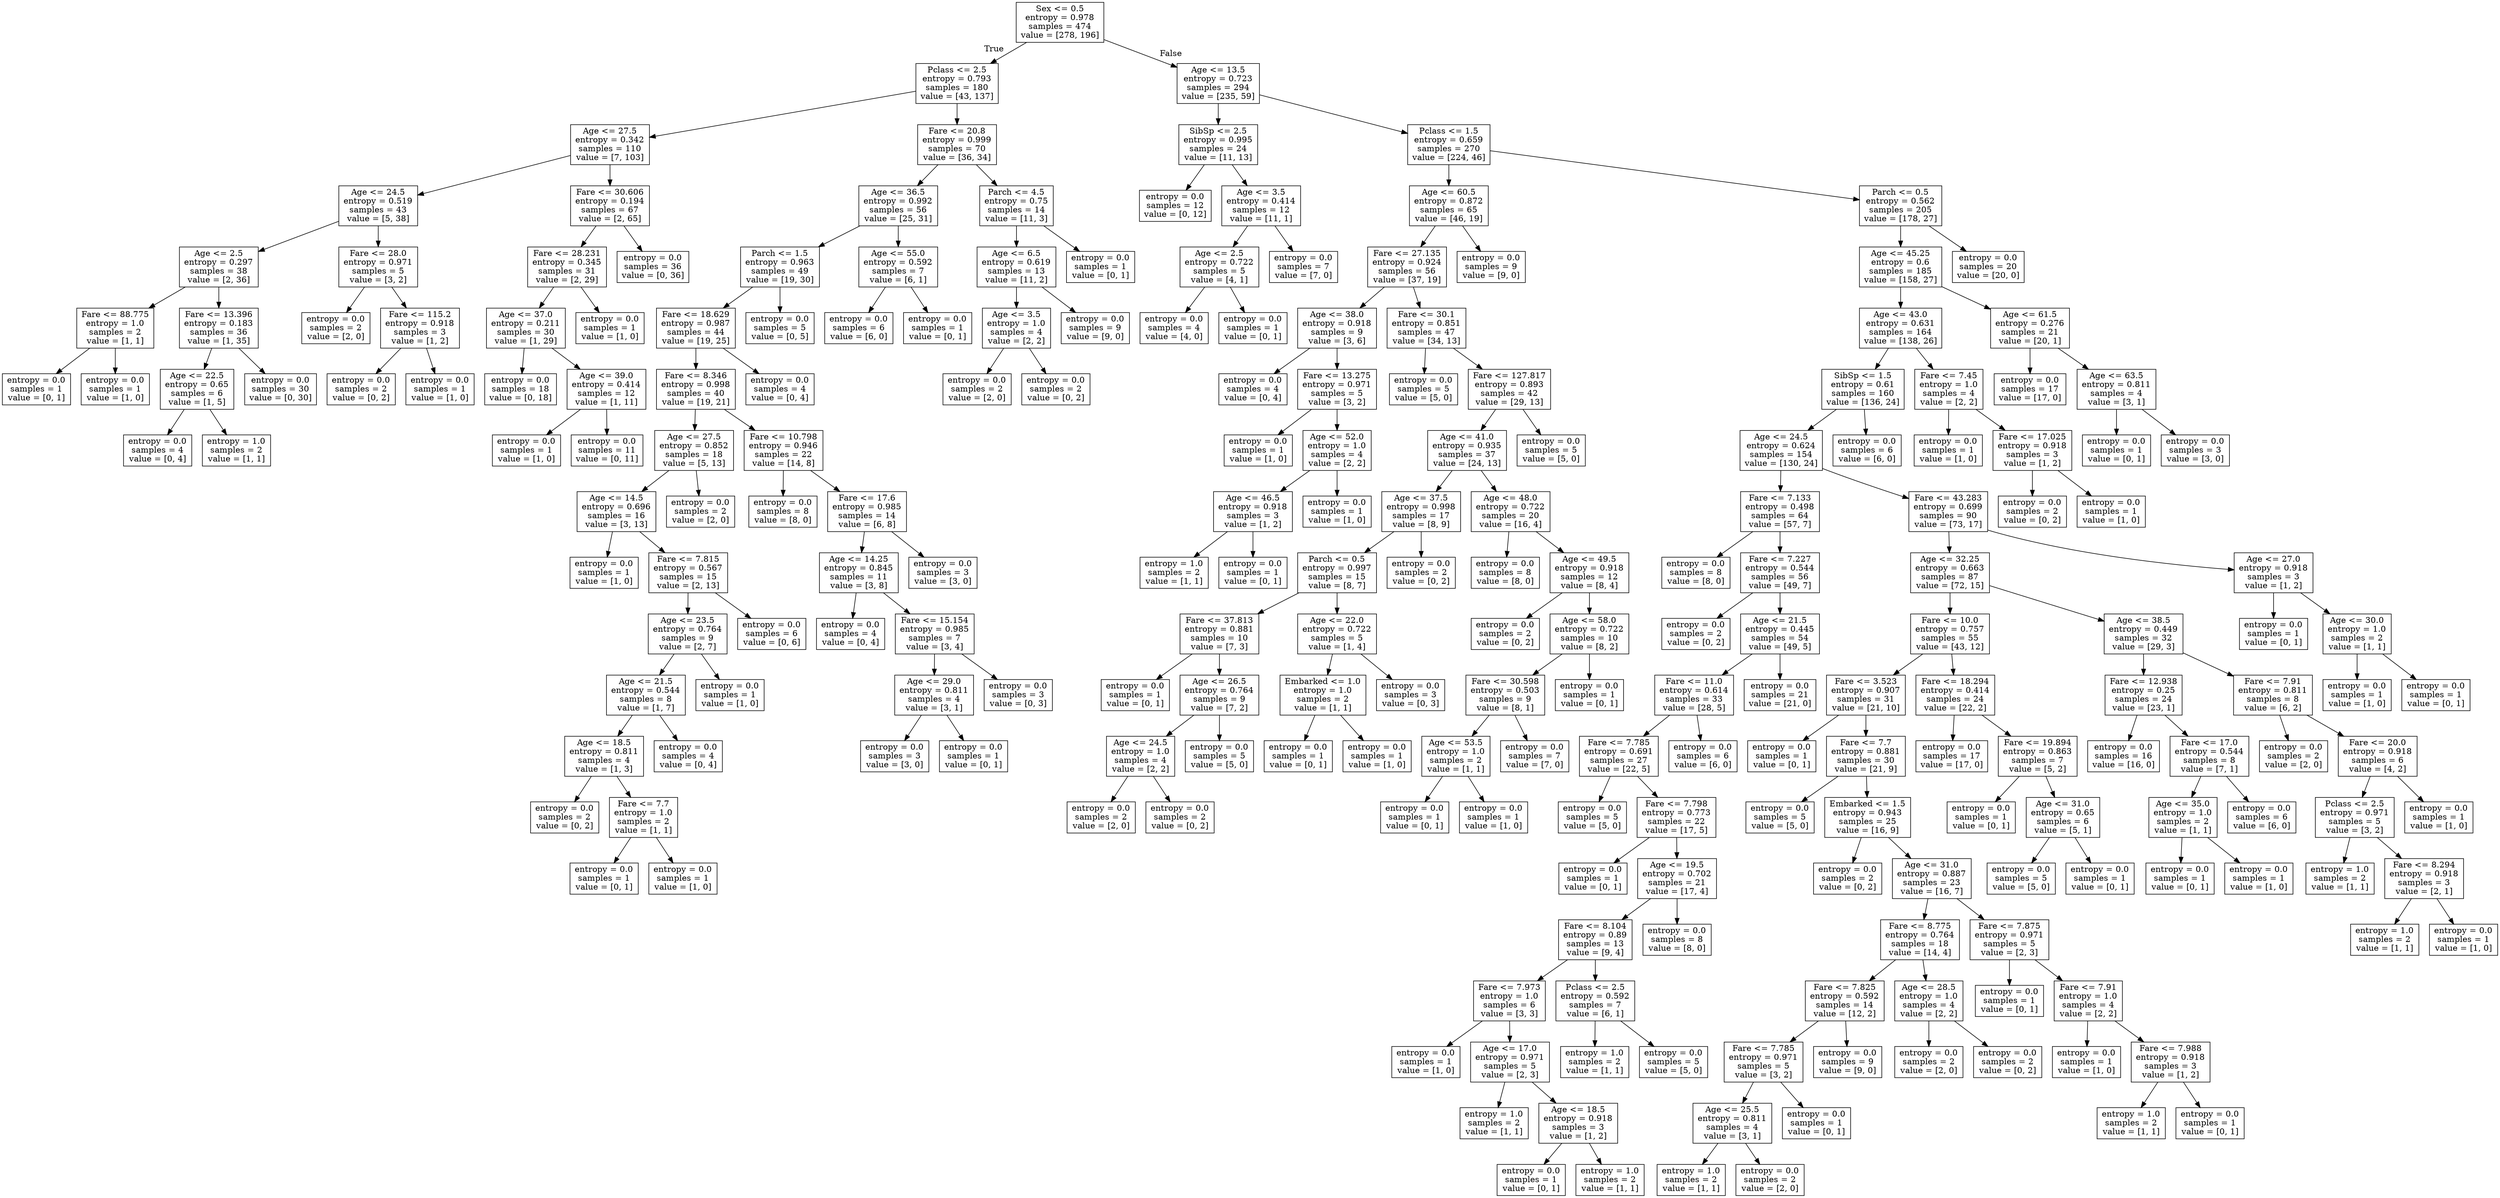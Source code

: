 digraph Tree {
node [shape=box] ;
0 [label="Sex <= 0.5\nentropy = 0.978\nsamples = 474\nvalue = [278, 196]"] ;
1 [label="Pclass <= 2.5\nentropy = 0.793\nsamples = 180\nvalue = [43, 137]"] ;
0 -> 1 [labeldistance=2.5, labelangle=45, headlabel="True"] ;
2 [label="Age <= 27.5\nentropy = 0.342\nsamples = 110\nvalue = [7, 103]"] ;
1 -> 2 ;
3 [label="Age <= 24.5\nentropy = 0.519\nsamples = 43\nvalue = [5, 38]"] ;
2 -> 3 ;
4 [label="Age <= 2.5\nentropy = 0.297\nsamples = 38\nvalue = [2, 36]"] ;
3 -> 4 ;
5 [label="Fare <= 88.775\nentropy = 1.0\nsamples = 2\nvalue = [1, 1]"] ;
4 -> 5 ;
6 [label="entropy = 0.0\nsamples = 1\nvalue = [0, 1]"] ;
5 -> 6 ;
7 [label="entropy = 0.0\nsamples = 1\nvalue = [1, 0]"] ;
5 -> 7 ;
8 [label="Fare <= 13.396\nentropy = 0.183\nsamples = 36\nvalue = [1, 35]"] ;
4 -> 8 ;
9 [label="Age <= 22.5\nentropy = 0.65\nsamples = 6\nvalue = [1, 5]"] ;
8 -> 9 ;
10 [label="entropy = 0.0\nsamples = 4\nvalue = [0, 4]"] ;
9 -> 10 ;
11 [label="entropy = 1.0\nsamples = 2\nvalue = [1, 1]"] ;
9 -> 11 ;
12 [label="entropy = 0.0\nsamples = 30\nvalue = [0, 30]"] ;
8 -> 12 ;
13 [label="Fare <= 28.0\nentropy = 0.971\nsamples = 5\nvalue = [3, 2]"] ;
3 -> 13 ;
14 [label="entropy = 0.0\nsamples = 2\nvalue = [2, 0]"] ;
13 -> 14 ;
15 [label="Fare <= 115.2\nentropy = 0.918\nsamples = 3\nvalue = [1, 2]"] ;
13 -> 15 ;
16 [label="entropy = 0.0\nsamples = 2\nvalue = [0, 2]"] ;
15 -> 16 ;
17 [label="entropy = 0.0\nsamples = 1\nvalue = [1, 0]"] ;
15 -> 17 ;
18 [label="Fare <= 30.606\nentropy = 0.194\nsamples = 67\nvalue = [2, 65]"] ;
2 -> 18 ;
19 [label="Fare <= 28.231\nentropy = 0.345\nsamples = 31\nvalue = [2, 29]"] ;
18 -> 19 ;
20 [label="Age <= 37.0\nentropy = 0.211\nsamples = 30\nvalue = [1, 29]"] ;
19 -> 20 ;
21 [label="entropy = 0.0\nsamples = 18\nvalue = [0, 18]"] ;
20 -> 21 ;
22 [label="Age <= 39.0\nentropy = 0.414\nsamples = 12\nvalue = [1, 11]"] ;
20 -> 22 ;
23 [label="entropy = 0.0\nsamples = 1\nvalue = [1, 0]"] ;
22 -> 23 ;
24 [label="entropy = 0.0\nsamples = 11\nvalue = [0, 11]"] ;
22 -> 24 ;
25 [label="entropy = 0.0\nsamples = 1\nvalue = [1, 0]"] ;
19 -> 25 ;
26 [label="entropy = 0.0\nsamples = 36\nvalue = [0, 36]"] ;
18 -> 26 ;
27 [label="Fare <= 20.8\nentropy = 0.999\nsamples = 70\nvalue = [36, 34]"] ;
1 -> 27 ;
28 [label="Age <= 36.5\nentropy = 0.992\nsamples = 56\nvalue = [25, 31]"] ;
27 -> 28 ;
29 [label="Parch <= 1.5\nentropy = 0.963\nsamples = 49\nvalue = [19, 30]"] ;
28 -> 29 ;
30 [label="Fare <= 18.629\nentropy = 0.987\nsamples = 44\nvalue = [19, 25]"] ;
29 -> 30 ;
31 [label="Fare <= 8.346\nentropy = 0.998\nsamples = 40\nvalue = [19, 21]"] ;
30 -> 31 ;
32 [label="Age <= 27.5\nentropy = 0.852\nsamples = 18\nvalue = [5, 13]"] ;
31 -> 32 ;
33 [label="Age <= 14.5\nentropy = 0.696\nsamples = 16\nvalue = [3, 13]"] ;
32 -> 33 ;
34 [label="entropy = 0.0\nsamples = 1\nvalue = [1, 0]"] ;
33 -> 34 ;
35 [label="Fare <= 7.815\nentropy = 0.567\nsamples = 15\nvalue = [2, 13]"] ;
33 -> 35 ;
36 [label="Age <= 23.5\nentropy = 0.764\nsamples = 9\nvalue = [2, 7]"] ;
35 -> 36 ;
37 [label="Age <= 21.5\nentropy = 0.544\nsamples = 8\nvalue = [1, 7]"] ;
36 -> 37 ;
38 [label="Age <= 18.5\nentropy = 0.811\nsamples = 4\nvalue = [1, 3]"] ;
37 -> 38 ;
39 [label="entropy = 0.0\nsamples = 2\nvalue = [0, 2]"] ;
38 -> 39 ;
40 [label="Fare <= 7.7\nentropy = 1.0\nsamples = 2\nvalue = [1, 1]"] ;
38 -> 40 ;
41 [label="entropy = 0.0\nsamples = 1\nvalue = [0, 1]"] ;
40 -> 41 ;
42 [label="entropy = 0.0\nsamples = 1\nvalue = [1, 0]"] ;
40 -> 42 ;
43 [label="entropy = 0.0\nsamples = 4\nvalue = [0, 4]"] ;
37 -> 43 ;
44 [label="entropy = 0.0\nsamples = 1\nvalue = [1, 0]"] ;
36 -> 44 ;
45 [label="entropy = 0.0\nsamples = 6\nvalue = [0, 6]"] ;
35 -> 45 ;
46 [label="entropy = 0.0\nsamples = 2\nvalue = [2, 0]"] ;
32 -> 46 ;
47 [label="Fare <= 10.798\nentropy = 0.946\nsamples = 22\nvalue = [14, 8]"] ;
31 -> 47 ;
48 [label="entropy = 0.0\nsamples = 8\nvalue = [8, 0]"] ;
47 -> 48 ;
49 [label="Fare <= 17.6\nentropy = 0.985\nsamples = 14\nvalue = [6, 8]"] ;
47 -> 49 ;
50 [label="Age <= 14.25\nentropy = 0.845\nsamples = 11\nvalue = [3, 8]"] ;
49 -> 50 ;
51 [label="entropy = 0.0\nsamples = 4\nvalue = [0, 4]"] ;
50 -> 51 ;
52 [label="Fare <= 15.154\nentropy = 0.985\nsamples = 7\nvalue = [3, 4]"] ;
50 -> 52 ;
53 [label="Age <= 29.0\nentropy = 0.811\nsamples = 4\nvalue = [3, 1]"] ;
52 -> 53 ;
54 [label="entropy = 0.0\nsamples = 3\nvalue = [3, 0]"] ;
53 -> 54 ;
55 [label="entropy = 0.0\nsamples = 1\nvalue = [0, 1]"] ;
53 -> 55 ;
56 [label="entropy = 0.0\nsamples = 3\nvalue = [0, 3]"] ;
52 -> 56 ;
57 [label="entropy = 0.0\nsamples = 3\nvalue = [3, 0]"] ;
49 -> 57 ;
58 [label="entropy = 0.0\nsamples = 4\nvalue = [0, 4]"] ;
30 -> 58 ;
59 [label="entropy = 0.0\nsamples = 5\nvalue = [0, 5]"] ;
29 -> 59 ;
60 [label="Age <= 55.0\nentropy = 0.592\nsamples = 7\nvalue = [6, 1]"] ;
28 -> 60 ;
61 [label="entropy = 0.0\nsamples = 6\nvalue = [6, 0]"] ;
60 -> 61 ;
62 [label="entropy = 0.0\nsamples = 1\nvalue = [0, 1]"] ;
60 -> 62 ;
63 [label="Parch <= 4.5\nentropy = 0.75\nsamples = 14\nvalue = [11, 3]"] ;
27 -> 63 ;
64 [label="Age <= 6.5\nentropy = 0.619\nsamples = 13\nvalue = [11, 2]"] ;
63 -> 64 ;
65 [label="Age <= 3.5\nentropy = 1.0\nsamples = 4\nvalue = [2, 2]"] ;
64 -> 65 ;
66 [label="entropy = 0.0\nsamples = 2\nvalue = [2, 0]"] ;
65 -> 66 ;
67 [label="entropy = 0.0\nsamples = 2\nvalue = [0, 2]"] ;
65 -> 67 ;
68 [label="entropy = 0.0\nsamples = 9\nvalue = [9, 0]"] ;
64 -> 68 ;
69 [label="entropy = 0.0\nsamples = 1\nvalue = [0, 1]"] ;
63 -> 69 ;
70 [label="Age <= 13.5\nentropy = 0.723\nsamples = 294\nvalue = [235, 59]"] ;
0 -> 70 [labeldistance=2.5, labelangle=-45, headlabel="False"] ;
71 [label="SibSp <= 2.5\nentropy = 0.995\nsamples = 24\nvalue = [11, 13]"] ;
70 -> 71 ;
72 [label="entropy = 0.0\nsamples = 12\nvalue = [0, 12]"] ;
71 -> 72 ;
73 [label="Age <= 3.5\nentropy = 0.414\nsamples = 12\nvalue = [11, 1]"] ;
71 -> 73 ;
74 [label="Age <= 2.5\nentropy = 0.722\nsamples = 5\nvalue = [4, 1]"] ;
73 -> 74 ;
75 [label="entropy = 0.0\nsamples = 4\nvalue = [4, 0]"] ;
74 -> 75 ;
76 [label="entropy = 0.0\nsamples = 1\nvalue = [0, 1]"] ;
74 -> 76 ;
77 [label="entropy = 0.0\nsamples = 7\nvalue = [7, 0]"] ;
73 -> 77 ;
78 [label="Pclass <= 1.5\nentropy = 0.659\nsamples = 270\nvalue = [224, 46]"] ;
70 -> 78 ;
79 [label="Age <= 60.5\nentropy = 0.872\nsamples = 65\nvalue = [46, 19]"] ;
78 -> 79 ;
80 [label="Fare <= 27.135\nentropy = 0.924\nsamples = 56\nvalue = [37, 19]"] ;
79 -> 80 ;
81 [label="Age <= 38.0\nentropy = 0.918\nsamples = 9\nvalue = [3, 6]"] ;
80 -> 81 ;
82 [label="entropy = 0.0\nsamples = 4\nvalue = [0, 4]"] ;
81 -> 82 ;
83 [label="Fare <= 13.275\nentropy = 0.971\nsamples = 5\nvalue = [3, 2]"] ;
81 -> 83 ;
84 [label="entropy = 0.0\nsamples = 1\nvalue = [1, 0]"] ;
83 -> 84 ;
85 [label="Age <= 52.0\nentropy = 1.0\nsamples = 4\nvalue = [2, 2]"] ;
83 -> 85 ;
86 [label="Age <= 46.5\nentropy = 0.918\nsamples = 3\nvalue = [1, 2]"] ;
85 -> 86 ;
87 [label="entropy = 1.0\nsamples = 2\nvalue = [1, 1]"] ;
86 -> 87 ;
88 [label="entropy = 0.0\nsamples = 1\nvalue = [0, 1]"] ;
86 -> 88 ;
89 [label="entropy = 0.0\nsamples = 1\nvalue = [1, 0]"] ;
85 -> 89 ;
90 [label="Fare <= 30.1\nentropy = 0.851\nsamples = 47\nvalue = [34, 13]"] ;
80 -> 90 ;
91 [label="entropy = 0.0\nsamples = 5\nvalue = [5, 0]"] ;
90 -> 91 ;
92 [label="Fare <= 127.817\nentropy = 0.893\nsamples = 42\nvalue = [29, 13]"] ;
90 -> 92 ;
93 [label="Age <= 41.0\nentropy = 0.935\nsamples = 37\nvalue = [24, 13]"] ;
92 -> 93 ;
94 [label="Age <= 37.5\nentropy = 0.998\nsamples = 17\nvalue = [8, 9]"] ;
93 -> 94 ;
95 [label="Parch <= 0.5\nentropy = 0.997\nsamples = 15\nvalue = [8, 7]"] ;
94 -> 95 ;
96 [label="Fare <= 37.813\nentropy = 0.881\nsamples = 10\nvalue = [7, 3]"] ;
95 -> 96 ;
97 [label="entropy = 0.0\nsamples = 1\nvalue = [0, 1]"] ;
96 -> 97 ;
98 [label="Age <= 26.5\nentropy = 0.764\nsamples = 9\nvalue = [7, 2]"] ;
96 -> 98 ;
99 [label="Age <= 24.5\nentropy = 1.0\nsamples = 4\nvalue = [2, 2]"] ;
98 -> 99 ;
100 [label="entropy = 0.0\nsamples = 2\nvalue = [2, 0]"] ;
99 -> 100 ;
101 [label="entropy = 0.0\nsamples = 2\nvalue = [0, 2]"] ;
99 -> 101 ;
102 [label="entropy = 0.0\nsamples = 5\nvalue = [5, 0]"] ;
98 -> 102 ;
103 [label="Age <= 22.0\nentropy = 0.722\nsamples = 5\nvalue = [1, 4]"] ;
95 -> 103 ;
104 [label="Embarked <= 1.0\nentropy = 1.0\nsamples = 2\nvalue = [1, 1]"] ;
103 -> 104 ;
105 [label="entropy = 0.0\nsamples = 1\nvalue = [0, 1]"] ;
104 -> 105 ;
106 [label="entropy = 0.0\nsamples = 1\nvalue = [1, 0]"] ;
104 -> 106 ;
107 [label="entropy = 0.0\nsamples = 3\nvalue = [0, 3]"] ;
103 -> 107 ;
108 [label="entropy = 0.0\nsamples = 2\nvalue = [0, 2]"] ;
94 -> 108 ;
109 [label="Age <= 48.0\nentropy = 0.722\nsamples = 20\nvalue = [16, 4]"] ;
93 -> 109 ;
110 [label="entropy = 0.0\nsamples = 8\nvalue = [8, 0]"] ;
109 -> 110 ;
111 [label="Age <= 49.5\nentropy = 0.918\nsamples = 12\nvalue = [8, 4]"] ;
109 -> 111 ;
112 [label="entropy = 0.0\nsamples = 2\nvalue = [0, 2]"] ;
111 -> 112 ;
113 [label="Age <= 58.0\nentropy = 0.722\nsamples = 10\nvalue = [8, 2]"] ;
111 -> 113 ;
114 [label="Fare <= 30.598\nentropy = 0.503\nsamples = 9\nvalue = [8, 1]"] ;
113 -> 114 ;
115 [label="Age <= 53.5\nentropy = 1.0\nsamples = 2\nvalue = [1, 1]"] ;
114 -> 115 ;
116 [label="entropy = 0.0\nsamples = 1\nvalue = [0, 1]"] ;
115 -> 116 ;
117 [label="entropy = 0.0\nsamples = 1\nvalue = [1, 0]"] ;
115 -> 117 ;
118 [label="entropy = 0.0\nsamples = 7\nvalue = [7, 0]"] ;
114 -> 118 ;
119 [label="entropy = 0.0\nsamples = 1\nvalue = [0, 1]"] ;
113 -> 119 ;
120 [label="entropy = 0.0\nsamples = 5\nvalue = [5, 0]"] ;
92 -> 120 ;
121 [label="entropy = 0.0\nsamples = 9\nvalue = [9, 0]"] ;
79 -> 121 ;
122 [label="Parch <= 0.5\nentropy = 0.562\nsamples = 205\nvalue = [178, 27]"] ;
78 -> 122 ;
123 [label="Age <= 45.25\nentropy = 0.6\nsamples = 185\nvalue = [158, 27]"] ;
122 -> 123 ;
124 [label="Age <= 43.0\nentropy = 0.631\nsamples = 164\nvalue = [138, 26]"] ;
123 -> 124 ;
125 [label="SibSp <= 1.5\nentropy = 0.61\nsamples = 160\nvalue = [136, 24]"] ;
124 -> 125 ;
126 [label="Age <= 24.5\nentropy = 0.624\nsamples = 154\nvalue = [130, 24]"] ;
125 -> 126 ;
127 [label="Fare <= 7.133\nentropy = 0.498\nsamples = 64\nvalue = [57, 7]"] ;
126 -> 127 ;
128 [label="entropy = 0.0\nsamples = 8\nvalue = [8, 0]"] ;
127 -> 128 ;
129 [label="Fare <= 7.227\nentropy = 0.544\nsamples = 56\nvalue = [49, 7]"] ;
127 -> 129 ;
130 [label="entropy = 0.0\nsamples = 2\nvalue = [0, 2]"] ;
129 -> 130 ;
131 [label="Age <= 21.5\nentropy = 0.445\nsamples = 54\nvalue = [49, 5]"] ;
129 -> 131 ;
132 [label="Fare <= 11.0\nentropy = 0.614\nsamples = 33\nvalue = [28, 5]"] ;
131 -> 132 ;
133 [label="Fare <= 7.785\nentropy = 0.691\nsamples = 27\nvalue = [22, 5]"] ;
132 -> 133 ;
134 [label="entropy = 0.0\nsamples = 5\nvalue = [5, 0]"] ;
133 -> 134 ;
135 [label="Fare <= 7.798\nentropy = 0.773\nsamples = 22\nvalue = [17, 5]"] ;
133 -> 135 ;
136 [label="entropy = 0.0\nsamples = 1\nvalue = [0, 1]"] ;
135 -> 136 ;
137 [label="Age <= 19.5\nentropy = 0.702\nsamples = 21\nvalue = [17, 4]"] ;
135 -> 137 ;
138 [label="Fare <= 8.104\nentropy = 0.89\nsamples = 13\nvalue = [9, 4]"] ;
137 -> 138 ;
139 [label="Fare <= 7.973\nentropy = 1.0\nsamples = 6\nvalue = [3, 3]"] ;
138 -> 139 ;
140 [label="entropy = 0.0\nsamples = 1\nvalue = [1, 0]"] ;
139 -> 140 ;
141 [label="Age <= 17.0\nentropy = 0.971\nsamples = 5\nvalue = [2, 3]"] ;
139 -> 141 ;
142 [label="entropy = 1.0\nsamples = 2\nvalue = [1, 1]"] ;
141 -> 142 ;
143 [label="Age <= 18.5\nentropy = 0.918\nsamples = 3\nvalue = [1, 2]"] ;
141 -> 143 ;
144 [label="entropy = 0.0\nsamples = 1\nvalue = [0, 1]"] ;
143 -> 144 ;
145 [label="entropy = 1.0\nsamples = 2\nvalue = [1, 1]"] ;
143 -> 145 ;
146 [label="Pclass <= 2.5\nentropy = 0.592\nsamples = 7\nvalue = [6, 1]"] ;
138 -> 146 ;
147 [label="entropy = 1.0\nsamples = 2\nvalue = [1, 1]"] ;
146 -> 147 ;
148 [label="entropy = 0.0\nsamples = 5\nvalue = [5, 0]"] ;
146 -> 148 ;
149 [label="entropy = 0.0\nsamples = 8\nvalue = [8, 0]"] ;
137 -> 149 ;
150 [label="entropy = 0.0\nsamples = 6\nvalue = [6, 0]"] ;
132 -> 150 ;
151 [label="entropy = 0.0\nsamples = 21\nvalue = [21, 0]"] ;
131 -> 151 ;
152 [label="Fare <= 43.283\nentropy = 0.699\nsamples = 90\nvalue = [73, 17]"] ;
126 -> 152 ;
153 [label="Age <= 32.25\nentropy = 0.663\nsamples = 87\nvalue = [72, 15]"] ;
152 -> 153 ;
154 [label="Fare <= 10.0\nentropy = 0.757\nsamples = 55\nvalue = [43, 12]"] ;
153 -> 154 ;
155 [label="Fare <= 3.523\nentropy = 0.907\nsamples = 31\nvalue = [21, 10]"] ;
154 -> 155 ;
156 [label="entropy = 0.0\nsamples = 1\nvalue = [0, 1]"] ;
155 -> 156 ;
157 [label="Fare <= 7.7\nentropy = 0.881\nsamples = 30\nvalue = [21, 9]"] ;
155 -> 157 ;
158 [label="entropy = 0.0\nsamples = 5\nvalue = [5, 0]"] ;
157 -> 158 ;
159 [label="Embarked <= 1.5\nentropy = 0.943\nsamples = 25\nvalue = [16, 9]"] ;
157 -> 159 ;
160 [label="entropy = 0.0\nsamples = 2\nvalue = [0, 2]"] ;
159 -> 160 ;
161 [label="Age <= 31.0\nentropy = 0.887\nsamples = 23\nvalue = [16, 7]"] ;
159 -> 161 ;
162 [label="Fare <= 8.775\nentropy = 0.764\nsamples = 18\nvalue = [14, 4]"] ;
161 -> 162 ;
163 [label="Fare <= 7.825\nentropy = 0.592\nsamples = 14\nvalue = [12, 2]"] ;
162 -> 163 ;
164 [label="Fare <= 7.785\nentropy = 0.971\nsamples = 5\nvalue = [3, 2]"] ;
163 -> 164 ;
165 [label="Age <= 25.5\nentropy = 0.811\nsamples = 4\nvalue = [3, 1]"] ;
164 -> 165 ;
166 [label="entropy = 1.0\nsamples = 2\nvalue = [1, 1]"] ;
165 -> 166 ;
167 [label="entropy = 0.0\nsamples = 2\nvalue = [2, 0]"] ;
165 -> 167 ;
168 [label="entropy = 0.0\nsamples = 1\nvalue = [0, 1]"] ;
164 -> 168 ;
169 [label="entropy = 0.0\nsamples = 9\nvalue = [9, 0]"] ;
163 -> 169 ;
170 [label="Age <= 28.5\nentropy = 1.0\nsamples = 4\nvalue = [2, 2]"] ;
162 -> 170 ;
171 [label="entropy = 0.0\nsamples = 2\nvalue = [2, 0]"] ;
170 -> 171 ;
172 [label="entropy = 0.0\nsamples = 2\nvalue = [0, 2]"] ;
170 -> 172 ;
173 [label="Fare <= 7.875\nentropy = 0.971\nsamples = 5\nvalue = [2, 3]"] ;
161 -> 173 ;
174 [label="entropy = 0.0\nsamples = 1\nvalue = [0, 1]"] ;
173 -> 174 ;
175 [label="Fare <= 7.91\nentropy = 1.0\nsamples = 4\nvalue = [2, 2]"] ;
173 -> 175 ;
176 [label="entropy = 0.0\nsamples = 1\nvalue = [1, 0]"] ;
175 -> 176 ;
177 [label="Fare <= 7.988\nentropy = 0.918\nsamples = 3\nvalue = [1, 2]"] ;
175 -> 177 ;
178 [label="entropy = 1.0\nsamples = 2\nvalue = [1, 1]"] ;
177 -> 178 ;
179 [label="entropy = 0.0\nsamples = 1\nvalue = [0, 1]"] ;
177 -> 179 ;
180 [label="Fare <= 18.294\nentropy = 0.414\nsamples = 24\nvalue = [22, 2]"] ;
154 -> 180 ;
181 [label="entropy = 0.0\nsamples = 17\nvalue = [17, 0]"] ;
180 -> 181 ;
182 [label="Fare <= 19.894\nentropy = 0.863\nsamples = 7\nvalue = [5, 2]"] ;
180 -> 182 ;
183 [label="entropy = 0.0\nsamples = 1\nvalue = [0, 1]"] ;
182 -> 183 ;
184 [label="Age <= 31.0\nentropy = 0.65\nsamples = 6\nvalue = [5, 1]"] ;
182 -> 184 ;
185 [label="entropy = 0.0\nsamples = 5\nvalue = [5, 0]"] ;
184 -> 185 ;
186 [label="entropy = 0.0\nsamples = 1\nvalue = [0, 1]"] ;
184 -> 186 ;
187 [label="Age <= 38.5\nentropy = 0.449\nsamples = 32\nvalue = [29, 3]"] ;
153 -> 187 ;
188 [label="Fare <= 12.938\nentropy = 0.25\nsamples = 24\nvalue = [23, 1]"] ;
187 -> 188 ;
189 [label="entropy = 0.0\nsamples = 16\nvalue = [16, 0]"] ;
188 -> 189 ;
190 [label="Fare <= 17.0\nentropy = 0.544\nsamples = 8\nvalue = [7, 1]"] ;
188 -> 190 ;
191 [label="Age <= 35.0\nentropy = 1.0\nsamples = 2\nvalue = [1, 1]"] ;
190 -> 191 ;
192 [label="entropy = 0.0\nsamples = 1\nvalue = [0, 1]"] ;
191 -> 192 ;
193 [label="entropy = 0.0\nsamples = 1\nvalue = [1, 0]"] ;
191 -> 193 ;
194 [label="entropy = 0.0\nsamples = 6\nvalue = [6, 0]"] ;
190 -> 194 ;
195 [label="Fare <= 7.91\nentropy = 0.811\nsamples = 8\nvalue = [6, 2]"] ;
187 -> 195 ;
196 [label="entropy = 0.0\nsamples = 2\nvalue = [2, 0]"] ;
195 -> 196 ;
197 [label="Fare <= 20.0\nentropy = 0.918\nsamples = 6\nvalue = [4, 2]"] ;
195 -> 197 ;
198 [label="Pclass <= 2.5\nentropy = 0.971\nsamples = 5\nvalue = [3, 2]"] ;
197 -> 198 ;
199 [label="entropy = 1.0\nsamples = 2\nvalue = [1, 1]"] ;
198 -> 199 ;
200 [label="Fare <= 8.294\nentropy = 0.918\nsamples = 3\nvalue = [2, 1]"] ;
198 -> 200 ;
201 [label="entropy = 1.0\nsamples = 2\nvalue = [1, 1]"] ;
200 -> 201 ;
202 [label="entropy = 0.0\nsamples = 1\nvalue = [1, 0]"] ;
200 -> 202 ;
203 [label="entropy = 0.0\nsamples = 1\nvalue = [1, 0]"] ;
197 -> 203 ;
204 [label="Age <= 27.0\nentropy = 0.918\nsamples = 3\nvalue = [1, 2]"] ;
152 -> 204 ;
205 [label="entropy = 0.0\nsamples = 1\nvalue = [0, 1]"] ;
204 -> 205 ;
206 [label="Age <= 30.0\nentropy = 1.0\nsamples = 2\nvalue = [1, 1]"] ;
204 -> 206 ;
207 [label="entropy = 0.0\nsamples = 1\nvalue = [1, 0]"] ;
206 -> 207 ;
208 [label="entropy = 0.0\nsamples = 1\nvalue = [0, 1]"] ;
206 -> 208 ;
209 [label="entropy = 0.0\nsamples = 6\nvalue = [6, 0]"] ;
125 -> 209 ;
210 [label="Fare <= 7.45\nentropy = 1.0\nsamples = 4\nvalue = [2, 2]"] ;
124 -> 210 ;
211 [label="entropy = 0.0\nsamples = 1\nvalue = [1, 0]"] ;
210 -> 211 ;
212 [label="Fare <= 17.025\nentropy = 0.918\nsamples = 3\nvalue = [1, 2]"] ;
210 -> 212 ;
213 [label="entropy = 0.0\nsamples = 2\nvalue = [0, 2]"] ;
212 -> 213 ;
214 [label="entropy = 0.0\nsamples = 1\nvalue = [1, 0]"] ;
212 -> 214 ;
215 [label="Age <= 61.5\nentropy = 0.276\nsamples = 21\nvalue = [20, 1]"] ;
123 -> 215 ;
216 [label="entropy = 0.0\nsamples = 17\nvalue = [17, 0]"] ;
215 -> 216 ;
217 [label="Age <= 63.5\nentropy = 0.811\nsamples = 4\nvalue = [3, 1]"] ;
215 -> 217 ;
218 [label="entropy = 0.0\nsamples = 1\nvalue = [0, 1]"] ;
217 -> 218 ;
219 [label="entropy = 0.0\nsamples = 3\nvalue = [3, 0]"] ;
217 -> 219 ;
220 [label="entropy = 0.0\nsamples = 20\nvalue = [20, 0]"] ;
122 -> 220 ;
}